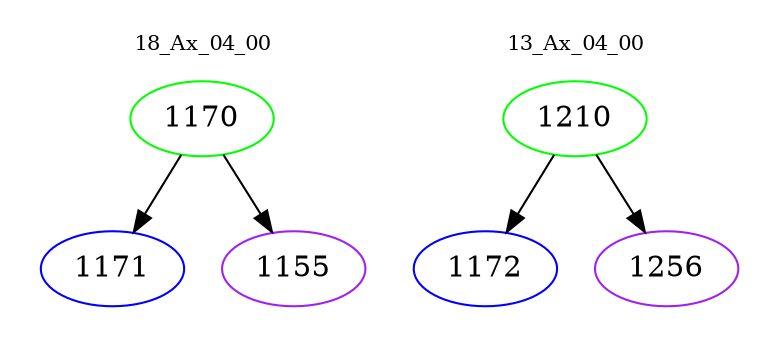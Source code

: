 digraph{
subgraph cluster_0 {
color = white
label = "18_Ax_04_00";
fontsize=10;
T0_1170 [label="1170", color="green"]
T0_1170 -> T0_1171 [color="black"]
T0_1171 [label="1171", color="blue"]
T0_1170 -> T0_1155 [color="black"]
T0_1155 [label="1155", color="purple"]
}
subgraph cluster_1 {
color = white
label = "13_Ax_04_00";
fontsize=10;
T1_1210 [label="1210", color="green"]
T1_1210 -> T1_1172 [color="black"]
T1_1172 [label="1172", color="blue"]
T1_1210 -> T1_1256 [color="black"]
T1_1256 [label="1256", color="purple"]
}
}

